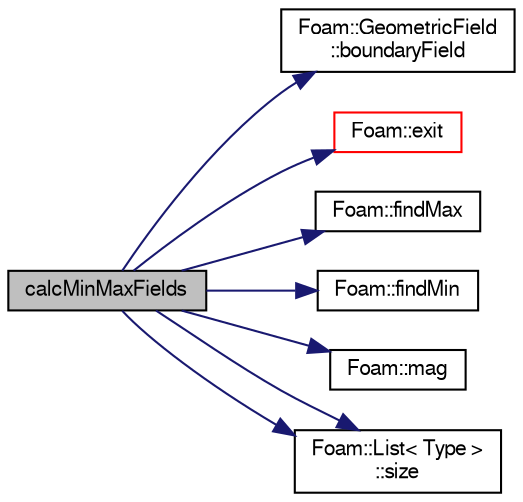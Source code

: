 digraph "calcMinMaxFields"
{
  bgcolor="transparent";
  edge [fontname="FreeSans",fontsize="10",labelfontname="FreeSans",labelfontsize="10"];
  node [fontname="FreeSans",fontsize="10",shape=record];
  rankdir="LR";
  Node733 [label="calcMinMaxFields",height=0.2,width=0.4,color="black", fillcolor="grey75", style="filled", fontcolor="black"];
  Node733 -> Node734 [color="midnightblue",fontsize="10",style="solid",fontname="FreeSans"];
  Node734 [label="Foam::GeometricField\l::boundaryField",height=0.2,width=0.4,color="black",URL="$a22434.html#a3c6c1a789b48ea0c5e8bff64f9c14f2d",tooltip="Return reference to GeometricBoundaryField. "];
  Node733 -> Node735 [color="midnightblue",fontsize="10",style="solid",fontname="FreeSans"];
  Node735 [label="Foam::exit",height=0.2,width=0.4,color="red",URL="$a21124.html#a06ca7250d8e89caf05243ec094843642"];
  Node733 -> Node782 [color="midnightblue",fontsize="10",style="solid",fontname="FreeSans"];
  Node782 [label="Foam::findMax",height=0.2,width=0.4,color="black",URL="$a21124.html#a2d92f36ef5d90a5efde6f1869076d593",tooltip="Find index of max element (and larger than given element). "];
  Node733 -> Node783 [color="midnightblue",fontsize="10",style="solid",fontname="FreeSans"];
  Node783 [label="Foam::findMin",height=0.2,width=0.4,color="black",URL="$a21124.html#ab5dba7e8c5c17dd275f08d03b5c134e2",tooltip="Find index of min element (and less than given element). "];
  Node733 -> Node784 [color="midnightblue",fontsize="10",style="solid",fontname="FreeSans"];
  Node784 [label="Foam::mag",height=0.2,width=0.4,color="black",URL="$a21124.html#a929da2a3fdcf3dacbbe0487d3a330dae"];
  Node733 -> Node785 [color="midnightblue",fontsize="10",style="solid",fontname="FreeSans"];
  Node785 [label="Foam::List\< Type \>\l::size",height=0.2,width=0.4,color="black",URL="$a25694.html#a8a5f6fa29bd4b500caf186f60245b384",tooltip="Override size to be inconsistent with allocated storage. "];
  Node733 -> Node785 [color="midnightblue",fontsize="10",style="solid",fontname="FreeSans"];
}
